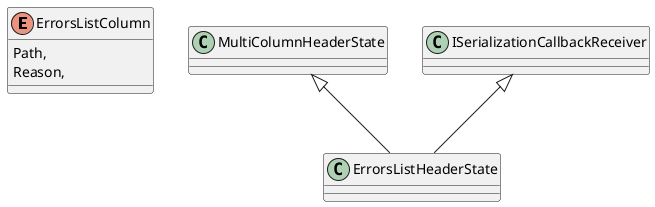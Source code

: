 @startuml
enum ErrorsListColumn {
    Path,
    Reason,
}
class ErrorsListHeaderState {
}
MultiColumnHeaderState <|-- ErrorsListHeaderState
ISerializationCallbackReceiver <|-- ErrorsListHeaderState
@enduml
